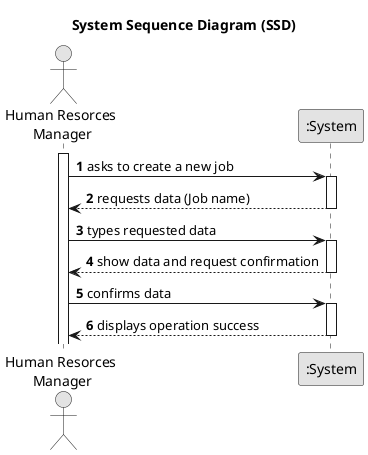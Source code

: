@startuml
skinparam monochrome true
skinparam packageStyle rectangle
skinparam shadowing false

title System Sequence Diagram (SSD)

autonumber

actor "Human Resorces\n Manager" as Employee
participant ":System" as System

activate Employee

    Employee -> System : asks to create a new job
    activate System

        System --> Employee : requests data (Job name)
    deactivate System

    Employee -> System : types requested data
    activate System

        System --> Employee : show data and request confirmation
    deactivate System

    Employee -> System : confirms data
        activate System

            System --> Employee : displays operation success
        deactivate System

@enduml